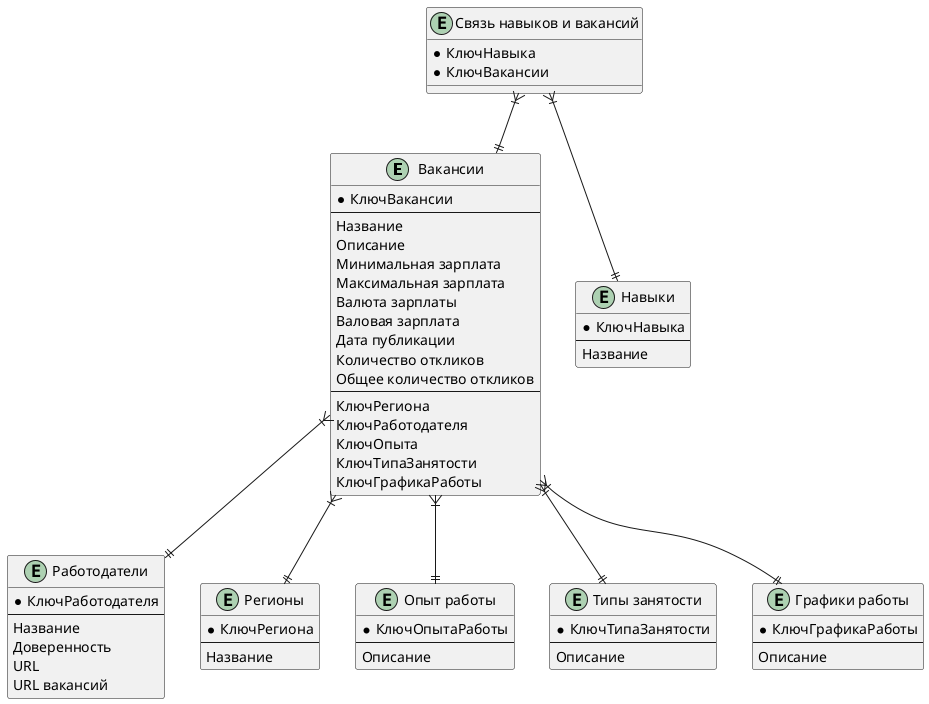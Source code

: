 @startuml VacancyDbConcept

entity "Вакансии" as Vacancies {
  * КлючВакансии
  --
  Название
  Описание
  Минимальная зарплата
  Максимальная зарплата
  Валюта зарплаты
  Валовая зарплата
  Дата публикации
  Количество откликов
  Общее количество откликов
  --
  КлючРегиона
  КлючРаботодателя
  КлючОпыта
  КлючТипаЗанятости
  КлючГрафикаРаботы
}

entity "Работодатели" as Employers {
  * КлючРаботодателя
  --
  Название
  Доверенность
  URL
  URL вакансий
}

entity "Регионы" as Areas {
  * КлючРегиона
  --
  Название
}

entity "Опыт работы" as Experience {
  * КлючОпытаРаботы
  --
  Описание
}

entity "Типы занятости" as Employment {
  * КлючТипаЗанятости
  --
  Описание
}

entity "Графики работы" as Schedule {
  * КлючГрафикаРаботы
  --
  Описание
}

entity "Навыки" as KeySkills {
  * КлючНавыка
  --
  Название
}

entity "Связь навыков и вакансий" as KeySkillVacancyLinks {
  * КлючНавыка
  * КлючВакансии
}

Vacancies }|--|| Areas
Vacancies }|--|| Employers
Vacancies }|--|| Experience
Vacancies }|--|| Employment
Vacancies }|--|| Schedule
KeySkillVacancyLinks }|--|| Vacancies
KeySkillVacancyLinks }|--|| KeySkills

@enduml
